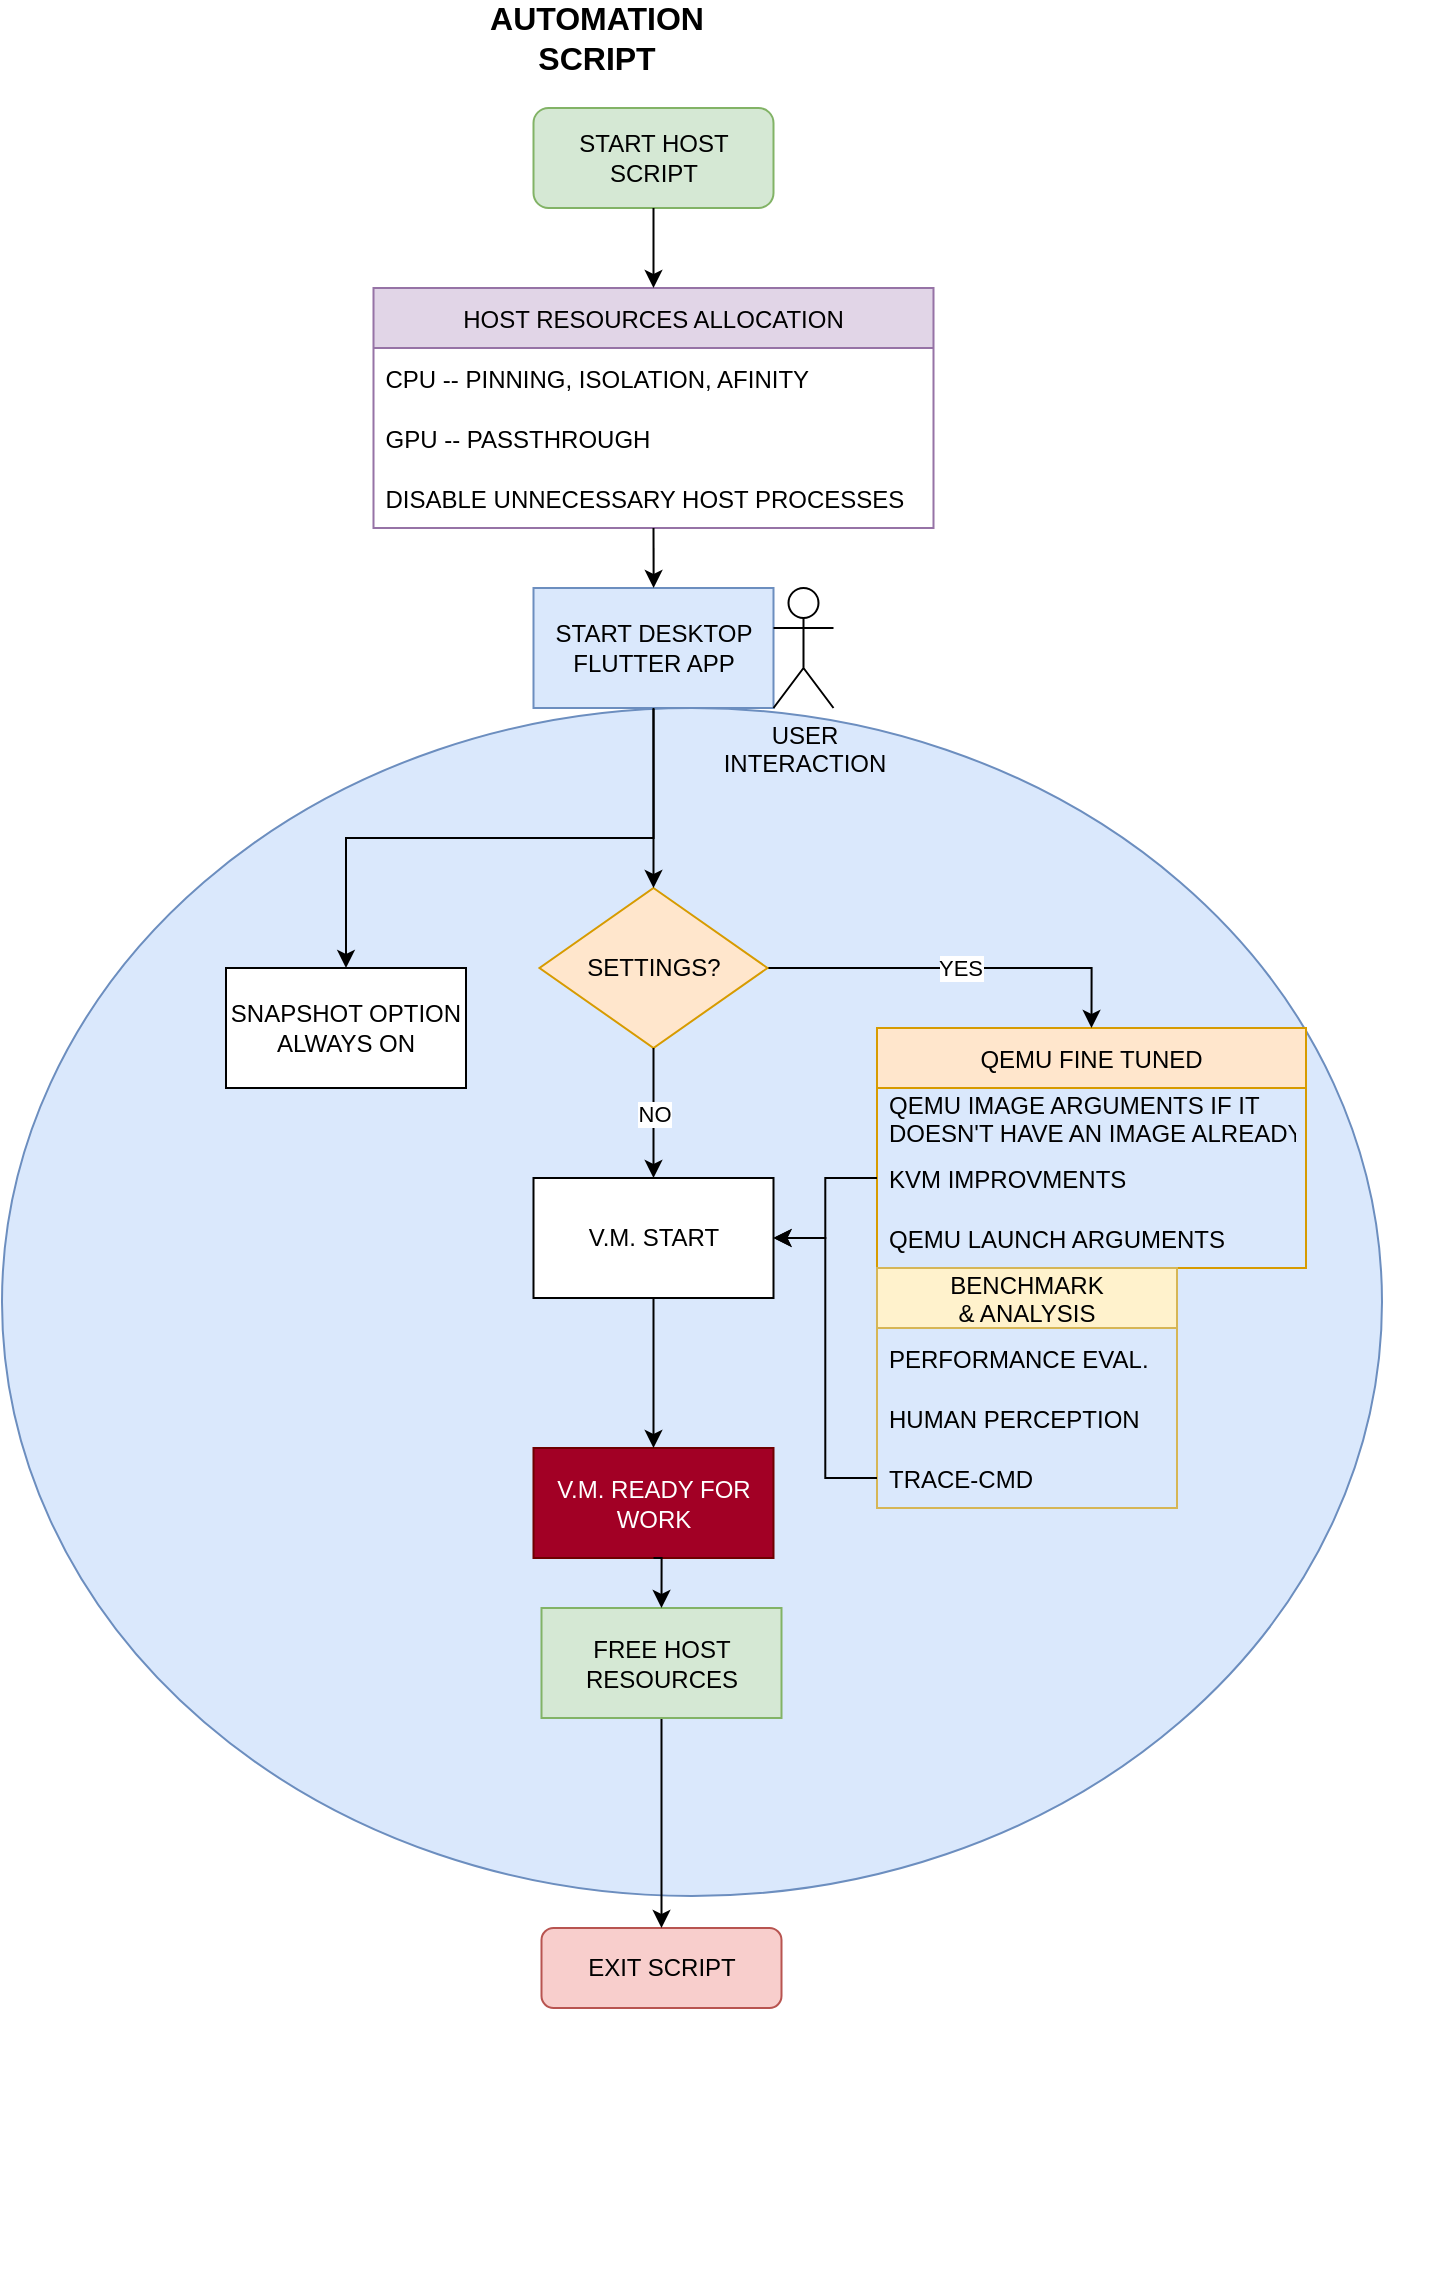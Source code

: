 <mxfile version="17.4.1" type="device"><diagram id="C5RBs43oDa-KdzZeNtuy" name="Page-1"><mxGraphModel dx="1434" dy="804" grid="1" gridSize="10" guides="1" tooltips="1" connect="1" arrows="1" fold="1" page="1" pageScale="1" pageWidth="827" pageHeight="1169" math="0" shadow="0"><root><mxCell id="WIyWlLk6GJQsqaUBKTNV-0"/><mxCell id="WIyWlLk6GJQsqaUBKTNV-1" parent="WIyWlLk6GJQsqaUBKTNV-0"/><mxCell id="WPUpZk2Y_EfB3jUJgCs3-51" value="AUTOMATION SCRIPT" style="text;html=1;strokeColor=none;fillColor=none;align=center;verticalAlign=middle;whiteSpace=wrap;rounded=0;fontStyle=1;fontSize=16;" parent="WIyWlLk6GJQsqaUBKTNV-1" vertex="1"><mxGeometry x="289.5" y="20" width="150.5" height="30" as="geometry"/></mxCell><mxCell id="rfT0outrDpCnlLyU717y-30" value="" style="group" vertex="1" connectable="0" parent="WIyWlLk6GJQsqaUBKTNV-1"><mxGeometry x="180" y="130" width="610" height="1030" as="geometry"/></mxCell><mxCell id="rfT0outrDpCnlLyU717y-32" value="" style="ellipse;whiteSpace=wrap;html=1;fillColor=#dae8fc;strokeColor=#6c8ebf;" vertex="1" parent="rfT0outrDpCnlLyU717y-30"><mxGeometry x="-112" y="240" width="690" height="594" as="geometry"/></mxCell><mxCell id="WIyWlLk6GJQsqaUBKTNV-3" value="START HOST&lt;br&gt;SCRIPT" style="rounded=1;whiteSpace=wrap;html=1;fontSize=12;glass=0;strokeWidth=1;shadow=0;fillColor=#d5e8d4;strokeColor=#82b366;" parent="rfT0outrDpCnlLyU717y-30" vertex="1"><mxGeometry x="153.75" y="-60" width="120" height="50" as="geometry"/></mxCell><mxCell id="WPUpZk2Y_EfB3jUJgCs3-1" value="HOST RESOURCES ALLOCATION" style="swimlane;fontStyle=0;childLayout=stackLayout;horizontal=1;startSize=30;horizontalStack=0;resizeParent=1;resizeParentMax=0;resizeLast=0;collapsible=1;marginBottom=0;fillColor=#e1d5e7;strokeColor=#9673a6;" parent="rfT0outrDpCnlLyU717y-30" vertex="1"><mxGeometry x="73.75" y="30" width="280" height="120" as="geometry"/></mxCell><mxCell id="WPUpZk2Y_EfB3jUJgCs3-2" value="CPU -- PINNING, ISOLATION, AFINITY" style="text;strokeColor=none;fillColor=none;align=left;verticalAlign=middle;spacingLeft=4;spacingRight=4;overflow=hidden;points=[[0,0.5],[1,0.5]];portConstraint=eastwest;rotatable=0;" parent="WPUpZk2Y_EfB3jUJgCs3-1" vertex="1"><mxGeometry y="30" width="280" height="30" as="geometry"/></mxCell><mxCell id="WPUpZk2Y_EfB3jUJgCs3-3" value="GPU -- PASSTHROUGH" style="text;strokeColor=none;fillColor=none;align=left;verticalAlign=middle;spacingLeft=4;spacingRight=4;overflow=hidden;points=[[0,0.5],[1,0.5]];portConstraint=eastwest;rotatable=0;" parent="WPUpZk2Y_EfB3jUJgCs3-1" vertex="1"><mxGeometry y="60" width="280" height="30" as="geometry"/></mxCell><mxCell id="WPUpZk2Y_EfB3jUJgCs3-4" value="DISABLE UNNECESSARY HOST PROCESSES" style="text;strokeColor=none;fillColor=none;align=left;verticalAlign=middle;spacingLeft=4;spacingRight=4;overflow=hidden;points=[[0,0.5],[1,0.5]];portConstraint=eastwest;rotatable=0;" parent="WPUpZk2Y_EfB3jUJgCs3-1" vertex="1"><mxGeometry y="90" width="280" height="30" as="geometry"/></mxCell><mxCell id="WPUpZk2Y_EfB3jUJgCs3-8" style="edgeStyle=orthogonalEdgeStyle;rounded=0;orthogonalLoop=1;jettySize=auto;html=1;exitX=0.5;exitY=1;exitDx=0;exitDy=0;entryX=0.5;entryY=0;entryDx=0;entryDy=0;" parent="rfT0outrDpCnlLyU717y-30" source="WIyWlLk6GJQsqaUBKTNV-3" target="WPUpZk2Y_EfB3jUJgCs3-1" edge="1"><mxGeometry relative="1" as="geometry"><mxPoint x="44.5" y="10" as="targetPoint"/></mxGeometry></mxCell><mxCell id="WPUpZk2Y_EfB3jUJgCs3-12" value="QEMU FINE TUNED" style="swimlane;fontStyle=0;childLayout=stackLayout;horizontal=1;startSize=30;horizontalStack=0;resizeParent=1;resizeParentMax=0;resizeLast=0;collapsible=1;marginBottom=0;fillColor=#ffe6cc;strokeColor=#d79b00;" parent="rfT0outrDpCnlLyU717y-30" vertex="1"><mxGeometry x="325.5" y="400" width="214.5" height="120" as="geometry"/></mxCell><mxCell id="WPUpZk2Y_EfB3jUJgCs3-14" value="QEMU IMAGE ARGUMENTS IF IT &#xA;DOESN'T HAVE AN IMAGE ALREADY" style="text;align=left;verticalAlign=middle;spacingLeft=4;spacingRight=4;overflow=hidden;points=[[0,0.5],[1,0.5]];portConstraint=eastwest;rotatable=0;" parent="WPUpZk2Y_EfB3jUJgCs3-12" vertex="1"><mxGeometry y="30" width="214.5" height="30" as="geometry"/></mxCell><mxCell id="WPUpZk2Y_EfB3jUJgCs3-15" value="KVM IMPROVMENTS" style="text;strokeColor=none;fillColor=none;align=left;verticalAlign=middle;spacingLeft=4;spacingRight=4;overflow=hidden;points=[[0,0.5],[1,0.5]];portConstraint=eastwest;rotatable=0;" parent="WPUpZk2Y_EfB3jUJgCs3-12" vertex="1"><mxGeometry y="60" width="214.5" height="30" as="geometry"/></mxCell><mxCell id="WPUpZk2Y_EfB3jUJgCs3-13" value="QEMU LAUNCH ARGUMENTS" style="text;strokeColor=none;fillColor=none;align=left;verticalAlign=middle;spacingLeft=4;spacingRight=4;overflow=hidden;points=[[0,0.5],[1,0.5]];portConstraint=eastwest;rotatable=0;" parent="WPUpZk2Y_EfB3jUJgCs3-12" vertex="1"><mxGeometry y="90" width="214.5" height="30" as="geometry"/></mxCell><mxCell id="WPUpZk2Y_EfB3jUJgCs3-33" value="EXIT SCRIPT" style="rounded=1;whiteSpace=wrap;html=1;fontSize=12;glass=0;strokeWidth=1;shadow=0;fillColor=#f8cecc;strokeColor=#b85450;" parent="rfT0outrDpCnlLyU717y-30" vertex="1"><mxGeometry x="157.75" y="850" width="120" height="40" as="geometry"/></mxCell><mxCell id="WPUpZk2Y_EfB3jUJgCs3-58" style="edgeStyle=orthogonalEdgeStyle;rounded=0;orthogonalLoop=1;jettySize=auto;html=1;exitX=0.5;exitY=1;exitDx=0;exitDy=0;entryX=0.5;entryY=0;entryDx=0;entryDy=0;fontSize=12;" parent="rfT0outrDpCnlLyU717y-30" source="WPUpZk2Y_EfB3jUJgCs3-35" target="WPUpZk2Y_EfB3jUJgCs3-33" edge="1"><mxGeometry relative="1" as="geometry"/></mxCell><mxCell id="WPUpZk2Y_EfB3jUJgCs3-35" value="FREE HOST RESOURCES" style="rounded=0;whiteSpace=wrap;html=1;fillColor=#d5e8d4;strokeColor=#82b366;" parent="rfT0outrDpCnlLyU717y-30" vertex="1"><mxGeometry x="157.75" y="690" width="120" height="55" as="geometry"/></mxCell><mxCell id="WPUpZk2Y_EfB3jUJgCs3-41" value="BENCHMARK &#xA;&amp; ANALYSIS" style="swimlane;fontStyle=0;childLayout=stackLayout;horizontal=1;startSize=30;horizontalStack=0;resizeParent=1;resizeParentMax=0;resizeLast=0;collapsible=1;marginBottom=0;fillColor=#fff2cc;strokeColor=#d6b656;" parent="rfT0outrDpCnlLyU717y-30" vertex="1"><mxGeometry x="325.5" y="520" width="150" height="120" as="geometry"/></mxCell><mxCell id="WPUpZk2Y_EfB3jUJgCs3-43" value="PERFORMANCE EVAL." style="text;strokeColor=none;fillColor=none;align=left;verticalAlign=middle;spacingLeft=4;spacingRight=4;overflow=hidden;points=[[0,0.5],[1,0.5]];portConstraint=eastwest;rotatable=0;" parent="WPUpZk2Y_EfB3jUJgCs3-41" vertex="1"><mxGeometry y="30" width="150" height="30" as="geometry"/></mxCell><mxCell id="WPUpZk2Y_EfB3jUJgCs3-44" value="HUMAN PERCEPTION" style="text;strokeColor=none;fillColor=none;align=left;verticalAlign=middle;spacingLeft=4;spacingRight=4;overflow=hidden;points=[[0,0.5],[1,0.5]];portConstraint=eastwest;rotatable=0;" parent="WPUpZk2Y_EfB3jUJgCs3-41" vertex="1"><mxGeometry y="60" width="150" height="30" as="geometry"/></mxCell><mxCell id="WPUpZk2Y_EfB3jUJgCs3-42" value="TRACE-CMD" style="text;strokeColor=none;fillColor=none;align=left;verticalAlign=middle;spacingLeft=4;spacingRight=4;overflow=hidden;points=[[0,0.5],[1,0.5]];portConstraint=eastwest;rotatable=0;" parent="WPUpZk2Y_EfB3jUJgCs3-41" vertex="1"><mxGeometry y="90" width="150" height="30" as="geometry"/></mxCell><mxCell id="rfT0outrDpCnlLyU717y-5" value="YES" style="edgeStyle=orthogonalEdgeStyle;rounded=0;orthogonalLoop=1;jettySize=auto;html=1;exitX=1;exitY=0.5;exitDx=0;exitDy=0;labelBackgroundColor=default;entryX=0.5;entryY=0;entryDx=0;entryDy=0;" edge="1" parent="rfT0outrDpCnlLyU717y-30" source="rfT0outrDpCnlLyU717y-1" target="WPUpZk2Y_EfB3jUJgCs3-12"><mxGeometry relative="1" as="geometry"><mxPoint x="370" y="370" as="targetPoint"/></mxGeometry></mxCell><mxCell id="rfT0outrDpCnlLyU717y-1" value="SETTINGS?" style="rhombus;whiteSpace=wrap;html=1;fillColor=#ffe6cc;strokeColor=#d79b00;" vertex="1" parent="rfT0outrDpCnlLyU717y-30"><mxGeometry x="156.75" y="330" width="114" height="80" as="geometry"/></mxCell><mxCell id="rfT0outrDpCnlLyU717y-4" value="V.M. START" style="rounded=0;whiteSpace=wrap;html=1;" vertex="1" parent="rfT0outrDpCnlLyU717y-30"><mxGeometry x="153.75" y="475" width="120" height="60" as="geometry"/></mxCell><mxCell id="rfT0outrDpCnlLyU717y-14" value="NO" style="edgeStyle=orthogonalEdgeStyle;rounded=0;orthogonalLoop=1;jettySize=auto;html=1;exitX=0.5;exitY=1;exitDx=0;exitDy=0;entryX=0.5;entryY=0;entryDx=0;entryDy=0;" edge="1" parent="rfT0outrDpCnlLyU717y-30" source="rfT0outrDpCnlLyU717y-1" target="rfT0outrDpCnlLyU717y-4"><mxGeometry relative="1" as="geometry"/></mxCell><mxCell id="rfT0outrDpCnlLyU717y-36" style="edgeStyle=orthogonalEdgeStyle;rounded=0;orthogonalLoop=1;jettySize=auto;html=1;exitX=0.5;exitY=1;exitDx=0;exitDy=0;labelBackgroundColor=default;" edge="1" parent="rfT0outrDpCnlLyU717y-30" source="rfT0outrDpCnlLyU717y-6" target="rfT0outrDpCnlLyU717y-20"><mxGeometry relative="1" as="geometry"/></mxCell><mxCell id="rfT0outrDpCnlLyU717y-6" value="START DESKTOP FLUTTER APP" style="rounded=0;whiteSpace=wrap;html=1;fillColor=#dae8fc;strokeColor=#6c8ebf;" vertex="1" parent="rfT0outrDpCnlLyU717y-30"><mxGeometry x="153.75" y="180" width="120" height="60" as="geometry"/></mxCell><mxCell id="rfT0outrDpCnlLyU717y-7" style="edgeStyle=orthogonalEdgeStyle;rounded=0;orthogonalLoop=1;jettySize=auto;html=1;exitX=0.5;exitY=1;exitDx=0;exitDy=0;" edge="1" parent="rfT0outrDpCnlLyU717y-30" source="WPUpZk2Y_EfB3jUJgCs3-1" target="rfT0outrDpCnlLyU717y-6"><mxGeometry relative="1" as="geometry"/></mxCell><mxCell id="rfT0outrDpCnlLyU717y-0" style="edgeStyle=orthogonalEdgeStyle;rounded=0;orthogonalLoop=1;jettySize=auto;html=1;entryX=0.5;entryY=0;entryDx=0;entryDy=0;exitX=0.5;exitY=1;exitDx=0;exitDy=0;" edge="1" parent="rfT0outrDpCnlLyU717y-30" source="rfT0outrDpCnlLyU717y-6" target="rfT0outrDpCnlLyU717y-1"><mxGeometry relative="1" as="geometry"><mxPoint x="40" y="270" as="sourcePoint"/><mxPoint x="70" y="310" as="targetPoint"/></mxGeometry></mxCell><mxCell id="rfT0outrDpCnlLyU717y-10" value="V.M. READY FOR WORK" style="rounded=0;whiteSpace=wrap;html=1;fillColor=#a20025;fontColor=#ffffff;strokeColor=#6F0000;" vertex="1" parent="rfT0outrDpCnlLyU717y-30"><mxGeometry x="153.75" y="610" width="120" height="55" as="geometry"/></mxCell><mxCell id="rfT0outrDpCnlLyU717y-16" style="edgeStyle=orthogonalEdgeStyle;rounded=0;orthogonalLoop=1;jettySize=auto;html=1;exitX=0;exitY=0.5;exitDx=0;exitDy=0;entryX=1;entryY=0.5;entryDx=0;entryDy=0;" edge="1" parent="rfT0outrDpCnlLyU717y-30" source="WPUpZk2Y_EfB3jUJgCs3-42" target="rfT0outrDpCnlLyU717y-4"><mxGeometry relative="1" as="geometry"/></mxCell><mxCell id="rfT0outrDpCnlLyU717y-20" value="SNAPSHOT OPTION ALWAYS ON" style="rounded=0;whiteSpace=wrap;html=1;" vertex="1" parent="rfT0outrDpCnlLyU717y-30"><mxGeometry y="370" width="120" height="60" as="geometry"/></mxCell><mxCell id="rfT0outrDpCnlLyU717y-27" style="edgeStyle=orthogonalEdgeStyle;rounded=0;orthogonalLoop=1;jettySize=auto;html=1;exitX=0.5;exitY=1;exitDx=0;exitDy=0;entryX=0.5;entryY=0;entryDx=0;entryDy=0;labelBackgroundColor=default;" edge="1" parent="rfT0outrDpCnlLyU717y-30" source="rfT0outrDpCnlLyU717y-4" target="rfT0outrDpCnlLyU717y-10"><mxGeometry relative="1" as="geometry"/></mxCell><mxCell id="WPUpZk2Y_EfB3jUJgCs3-76" style="edgeStyle=orthogonalEdgeStyle;rounded=0;orthogonalLoop=1;jettySize=auto;html=1;entryX=0.5;entryY=0;entryDx=0;entryDy=0;fontSize=12;exitX=0.5;exitY=1;exitDx=0;exitDy=0;" parent="rfT0outrDpCnlLyU717y-30" source="rfT0outrDpCnlLyU717y-10" target="WPUpZk2Y_EfB3jUJgCs3-35" edge="1"><mxGeometry relative="1" as="geometry"><mxPoint x="-10" y="740" as="sourcePoint"/><mxPoint x="158" y="796.5" as="targetPoint"/></mxGeometry></mxCell><mxCell id="rfT0outrDpCnlLyU717y-26" style="edgeStyle=orthogonalEdgeStyle;rounded=0;orthogonalLoop=1;jettySize=auto;html=1;exitX=0;exitY=0.5;exitDx=0;exitDy=0;entryX=1;entryY=0.5;entryDx=0;entryDy=0;labelBackgroundColor=default;" edge="1" parent="rfT0outrDpCnlLyU717y-30" source="WPUpZk2Y_EfB3jUJgCs3-15" target="rfT0outrDpCnlLyU717y-4"><mxGeometry relative="1" as="geometry"/></mxCell><mxCell id="rfT0outrDpCnlLyU717y-28" value="USER&lt;br&gt;INTERACTION" style="shape=umlActor;verticalLabelPosition=bottom;verticalAlign=top;html=1;outlineConnect=0;" vertex="1" parent="rfT0outrDpCnlLyU717y-30"><mxGeometry x="273.75" y="180" width="30" height="60" as="geometry"/></mxCell></root></mxGraphModel></diagram></mxfile>